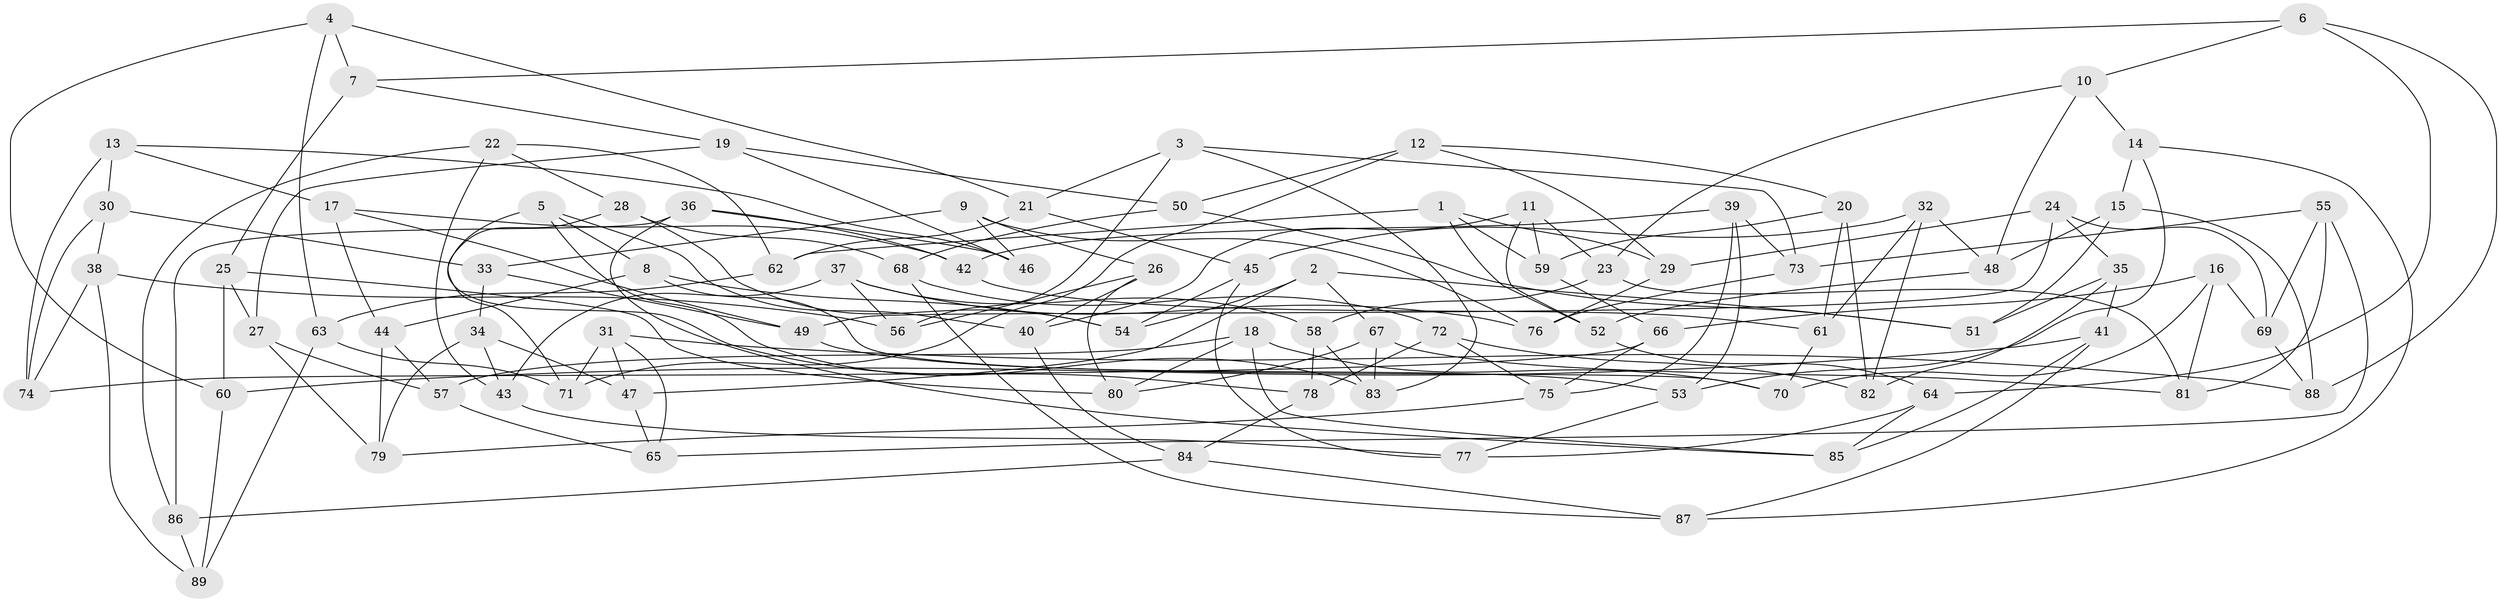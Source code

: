 // coarse degree distribution, {4: 0.5645161290322581, 6: 0.3709677419354839, 5: 0.06451612903225806}
// Generated by graph-tools (version 1.1) at 2025/24/03/03/25 07:24:22]
// undirected, 89 vertices, 178 edges
graph export_dot {
graph [start="1"]
  node [color=gray90,style=filled];
  1;
  2;
  3;
  4;
  5;
  6;
  7;
  8;
  9;
  10;
  11;
  12;
  13;
  14;
  15;
  16;
  17;
  18;
  19;
  20;
  21;
  22;
  23;
  24;
  25;
  26;
  27;
  28;
  29;
  30;
  31;
  32;
  33;
  34;
  35;
  36;
  37;
  38;
  39;
  40;
  41;
  42;
  43;
  44;
  45;
  46;
  47;
  48;
  49;
  50;
  51;
  52;
  53;
  54;
  55;
  56;
  57;
  58;
  59;
  60;
  61;
  62;
  63;
  64;
  65;
  66;
  67;
  68;
  69;
  70;
  71;
  72;
  73;
  74;
  75;
  76;
  77;
  78;
  79;
  80;
  81;
  82;
  83;
  84;
  85;
  86;
  87;
  88;
  89;
  1 -- 62;
  1 -- 59;
  1 -- 52;
  1 -- 29;
  2 -- 54;
  2 -- 47;
  2 -- 51;
  2 -- 67;
  3 -- 83;
  3 -- 56;
  3 -- 73;
  3 -- 21;
  4 -- 7;
  4 -- 63;
  4 -- 21;
  4 -- 60;
  5 -- 78;
  5 -- 40;
  5 -- 8;
  5 -- 83;
  6 -- 64;
  6 -- 7;
  6 -- 88;
  6 -- 10;
  7 -- 25;
  7 -- 19;
  8 -- 70;
  8 -- 44;
  8 -- 54;
  9 -- 33;
  9 -- 76;
  9 -- 26;
  9 -- 46;
  10 -- 48;
  10 -- 14;
  10 -- 23;
  11 -- 23;
  11 -- 59;
  11 -- 52;
  11 -- 40;
  12 -- 20;
  12 -- 71;
  12 -- 29;
  12 -- 50;
  13 -- 30;
  13 -- 46;
  13 -- 74;
  13 -- 17;
  14 -- 87;
  14 -- 15;
  14 -- 53;
  15 -- 48;
  15 -- 51;
  15 -- 88;
  16 -- 66;
  16 -- 81;
  16 -- 70;
  16 -- 69;
  17 -- 49;
  17 -- 44;
  17 -- 42;
  18 -- 85;
  18 -- 80;
  18 -- 57;
  18 -- 70;
  19 -- 27;
  19 -- 50;
  19 -- 46;
  20 -- 82;
  20 -- 61;
  20 -- 59;
  21 -- 45;
  21 -- 62;
  22 -- 62;
  22 -- 86;
  22 -- 43;
  22 -- 28;
  23 -- 81;
  23 -- 58;
  24 -- 69;
  24 -- 49;
  24 -- 35;
  24 -- 29;
  25 -- 80;
  25 -- 27;
  25 -- 60;
  26 -- 40;
  26 -- 56;
  26 -- 80;
  27 -- 57;
  27 -- 79;
  28 -- 71;
  28 -- 54;
  28 -- 68;
  29 -- 76;
  30 -- 38;
  30 -- 33;
  30 -- 74;
  31 -- 65;
  31 -- 88;
  31 -- 71;
  31 -- 47;
  32 -- 45;
  32 -- 61;
  32 -- 48;
  32 -- 82;
  33 -- 34;
  33 -- 49;
  34 -- 43;
  34 -- 79;
  34 -- 47;
  35 -- 41;
  35 -- 82;
  35 -- 51;
  36 -- 46;
  36 -- 42;
  36 -- 86;
  36 -- 85;
  37 -- 58;
  37 -- 43;
  37 -- 76;
  37 -- 56;
  38 -- 74;
  38 -- 56;
  38 -- 89;
  39 -- 73;
  39 -- 75;
  39 -- 42;
  39 -- 53;
  40 -- 84;
  41 -- 60;
  41 -- 85;
  41 -- 87;
  42 -- 61;
  43 -- 77;
  44 -- 57;
  44 -- 79;
  45 -- 54;
  45 -- 77;
  47 -- 65;
  48 -- 52;
  49 -- 53;
  50 -- 68;
  50 -- 51;
  52 -- 64;
  53 -- 77;
  55 -- 69;
  55 -- 73;
  55 -- 81;
  55 -- 65;
  57 -- 65;
  58 -- 83;
  58 -- 78;
  59 -- 66;
  60 -- 89;
  61 -- 70;
  62 -- 63;
  63 -- 71;
  63 -- 89;
  64 -- 85;
  64 -- 77;
  66 -- 75;
  66 -- 74;
  67 -- 80;
  67 -- 81;
  67 -- 83;
  68 -- 87;
  68 -- 72;
  69 -- 88;
  72 -- 78;
  72 -- 82;
  72 -- 75;
  73 -- 76;
  75 -- 79;
  78 -- 84;
  84 -- 86;
  84 -- 87;
  86 -- 89;
}
